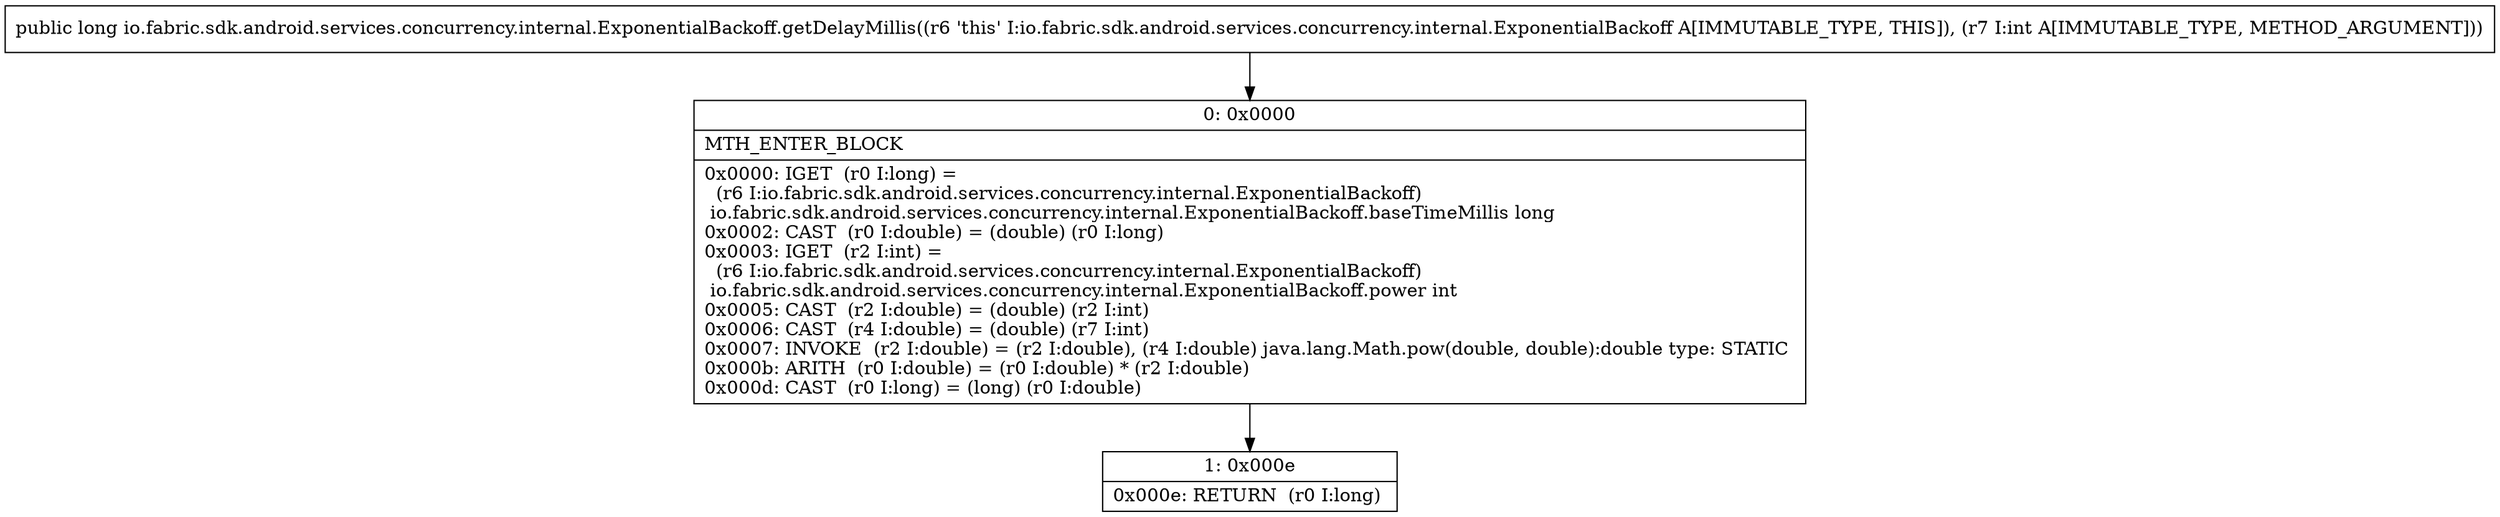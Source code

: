 digraph "CFG forio.fabric.sdk.android.services.concurrency.internal.ExponentialBackoff.getDelayMillis(I)J" {
Node_0 [shape=record,label="{0\:\ 0x0000|MTH_ENTER_BLOCK\l|0x0000: IGET  (r0 I:long) = \l  (r6 I:io.fabric.sdk.android.services.concurrency.internal.ExponentialBackoff)\l io.fabric.sdk.android.services.concurrency.internal.ExponentialBackoff.baseTimeMillis long \l0x0002: CAST  (r0 I:double) = (double) (r0 I:long) \l0x0003: IGET  (r2 I:int) = \l  (r6 I:io.fabric.sdk.android.services.concurrency.internal.ExponentialBackoff)\l io.fabric.sdk.android.services.concurrency.internal.ExponentialBackoff.power int \l0x0005: CAST  (r2 I:double) = (double) (r2 I:int) \l0x0006: CAST  (r4 I:double) = (double) (r7 I:int) \l0x0007: INVOKE  (r2 I:double) = (r2 I:double), (r4 I:double) java.lang.Math.pow(double, double):double type: STATIC \l0x000b: ARITH  (r0 I:double) = (r0 I:double) * (r2 I:double) \l0x000d: CAST  (r0 I:long) = (long) (r0 I:double) \l}"];
Node_1 [shape=record,label="{1\:\ 0x000e|0x000e: RETURN  (r0 I:long) \l}"];
MethodNode[shape=record,label="{public long io.fabric.sdk.android.services.concurrency.internal.ExponentialBackoff.getDelayMillis((r6 'this' I:io.fabric.sdk.android.services.concurrency.internal.ExponentialBackoff A[IMMUTABLE_TYPE, THIS]), (r7 I:int A[IMMUTABLE_TYPE, METHOD_ARGUMENT])) }"];
MethodNode -> Node_0;
Node_0 -> Node_1;
}

